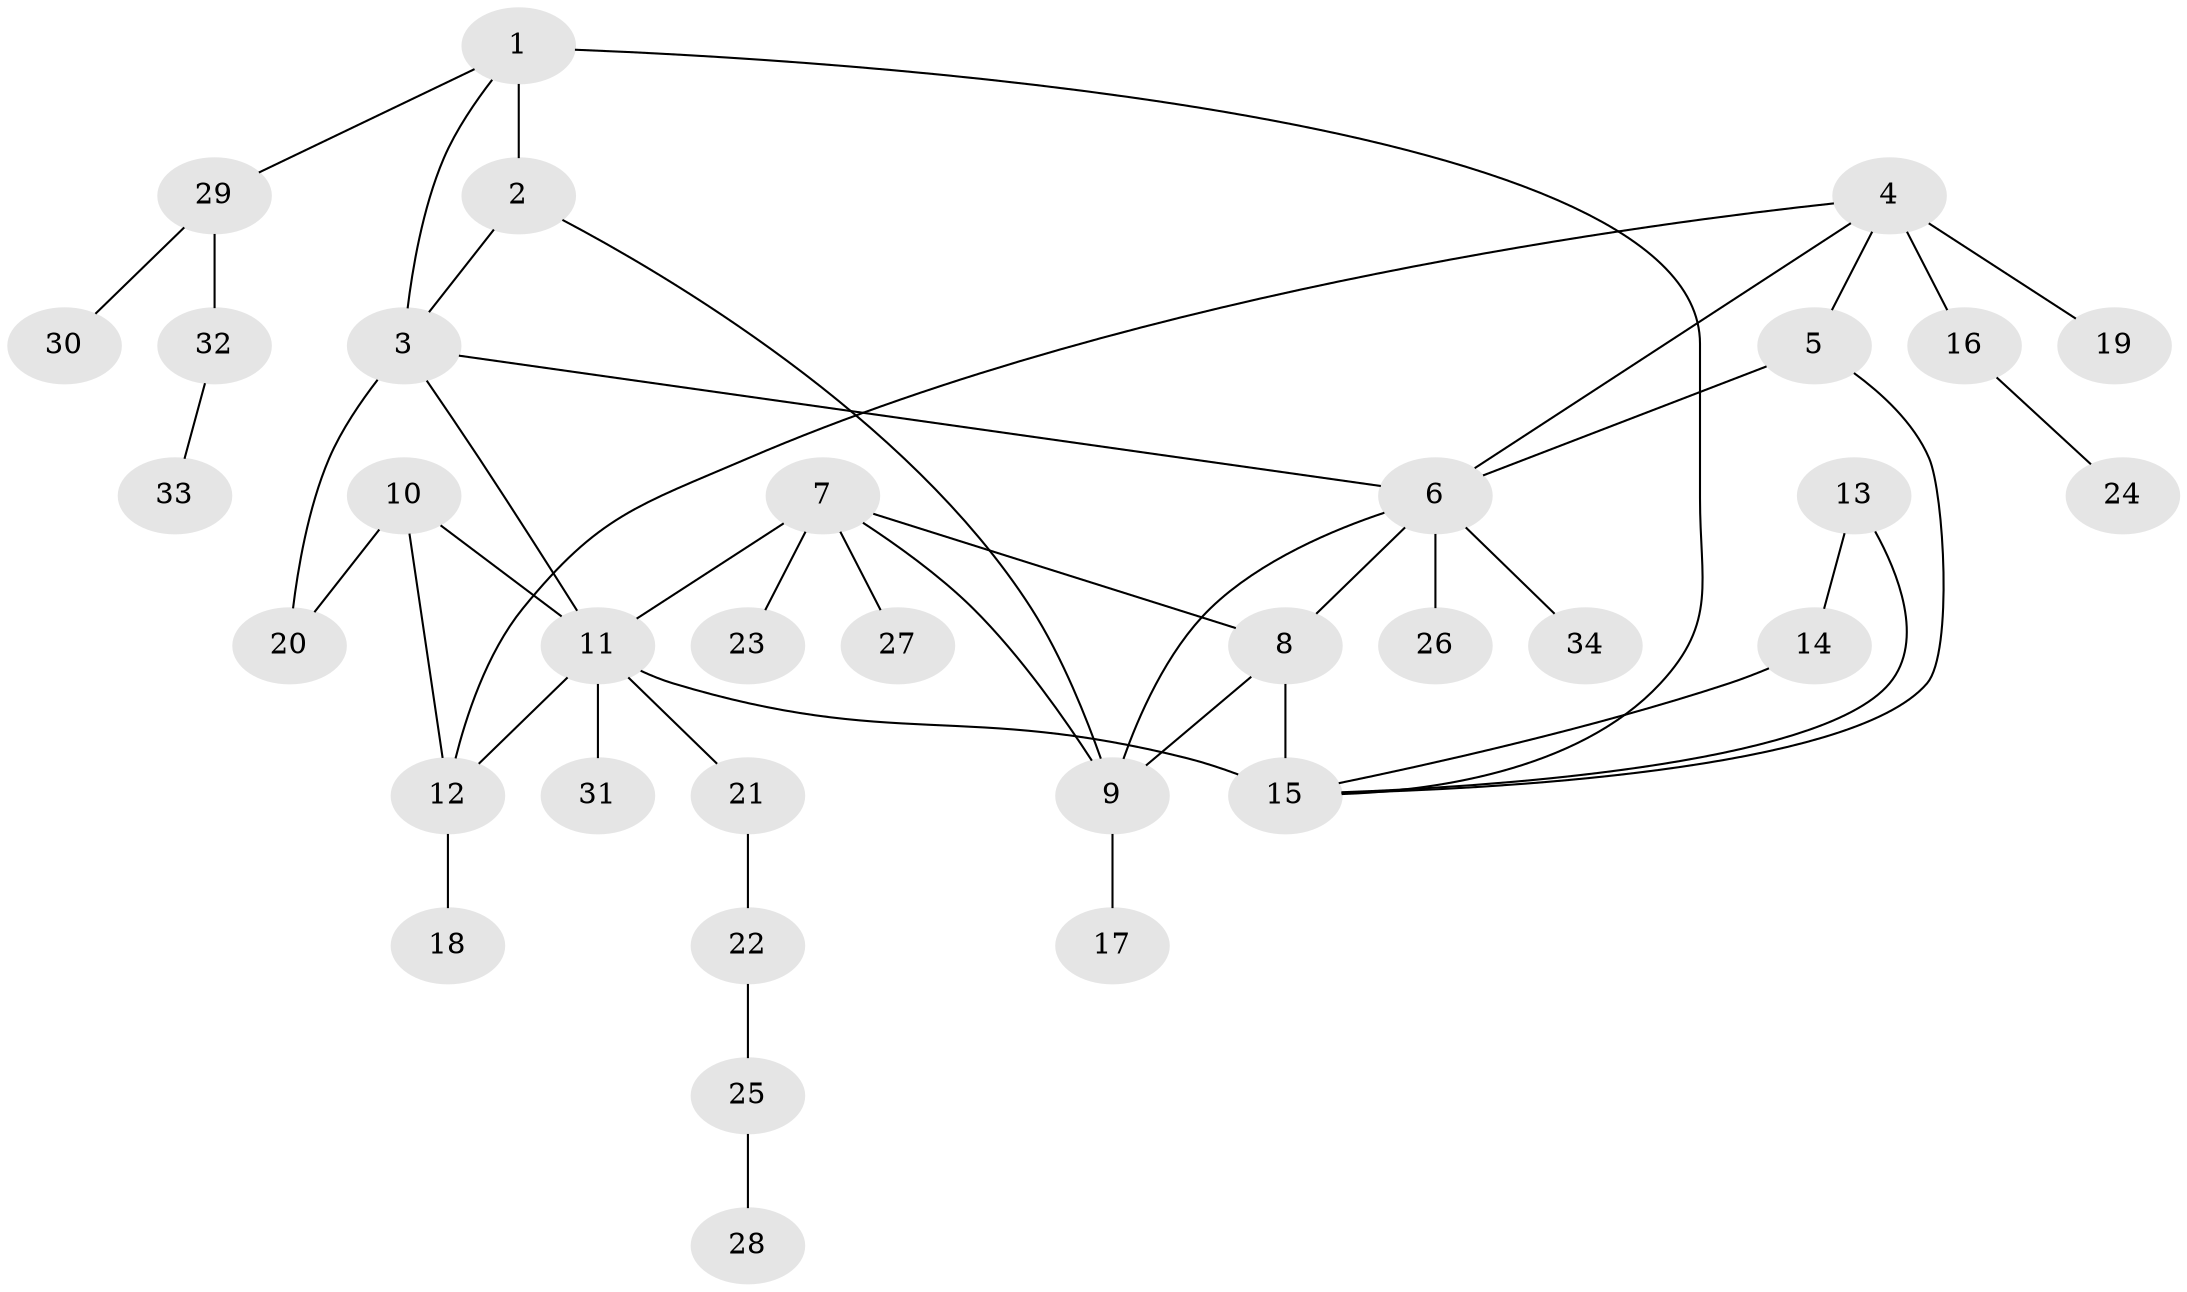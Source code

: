 // original degree distribution, {7: 0.029411764705882353, 3: 0.10294117647058823, 6: 0.029411764705882353, 4: 0.029411764705882353, 8: 0.029411764705882353, 9: 0.014705882352941176, 5: 0.029411764705882353, 12: 0.014705882352941176, 2: 0.16176470588235295, 1: 0.5588235294117647}
// Generated by graph-tools (version 1.1) at 2025/37/03/09/25 02:37:23]
// undirected, 34 vertices, 46 edges
graph export_dot {
graph [start="1"]
  node [color=gray90,style=filled];
  1;
  2;
  3;
  4;
  5;
  6;
  7;
  8;
  9;
  10;
  11;
  12;
  13;
  14;
  15;
  16;
  17;
  18;
  19;
  20;
  21;
  22;
  23;
  24;
  25;
  26;
  27;
  28;
  29;
  30;
  31;
  32;
  33;
  34;
  1 -- 2 [weight=3.0];
  1 -- 3 [weight=1.0];
  1 -- 15 [weight=1.0];
  1 -- 29 [weight=1.0];
  2 -- 3 [weight=1.0];
  2 -- 9 [weight=1.0];
  3 -- 6 [weight=1.0];
  3 -- 11 [weight=1.0];
  3 -- 20 [weight=1.0];
  4 -- 5 [weight=1.0];
  4 -- 6 [weight=1.0];
  4 -- 12 [weight=1.0];
  4 -- 16 [weight=2.0];
  4 -- 19 [weight=1.0];
  5 -- 6 [weight=1.0];
  5 -- 15 [weight=1.0];
  6 -- 8 [weight=1.0];
  6 -- 9 [weight=1.0];
  6 -- 26 [weight=1.0];
  6 -- 34 [weight=1.0];
  7 -- 8 [weight=2.0];
  7 -- 9 [weight=1.0];
  7 -- 11 [weight=1.0];
  7 -- 23 [weight=3.0];
  7 -- 27 [weight=1.0];
  8 -- 9 [weight=1.0];
  8 -- 15 [weight=6.0];
  9 -- 17 [weight=1.0];
  10 -- 11 [weight=1.0];
  10 -- 12 [weight=1.0];
  10 -- 20 [weight=2.0];
  11 -- 12 [weight=1.0];
  11 -- 15 [weight=1.0];
  11 -- 21 [weight=1.0];
  11 -- 31 [weight=1.0];
  12 -- 18 [weight=1.0];
  13 -- 14 [weight=1.0];
  13 -- 15 [weight=1.0];
  14 -- 15 [weight=1.0];
  16 -- 24 [weight=1.0];
  21 -- 22 [weight=1.0];
  22 -- 25 [weight=1.0];
  25 -- 28 [weight=2.0];
  29 -- 30 [weight=1.0];
  29 -- 32 [weight=1.0];
  32 -- 33 [weight=1.0];
}
